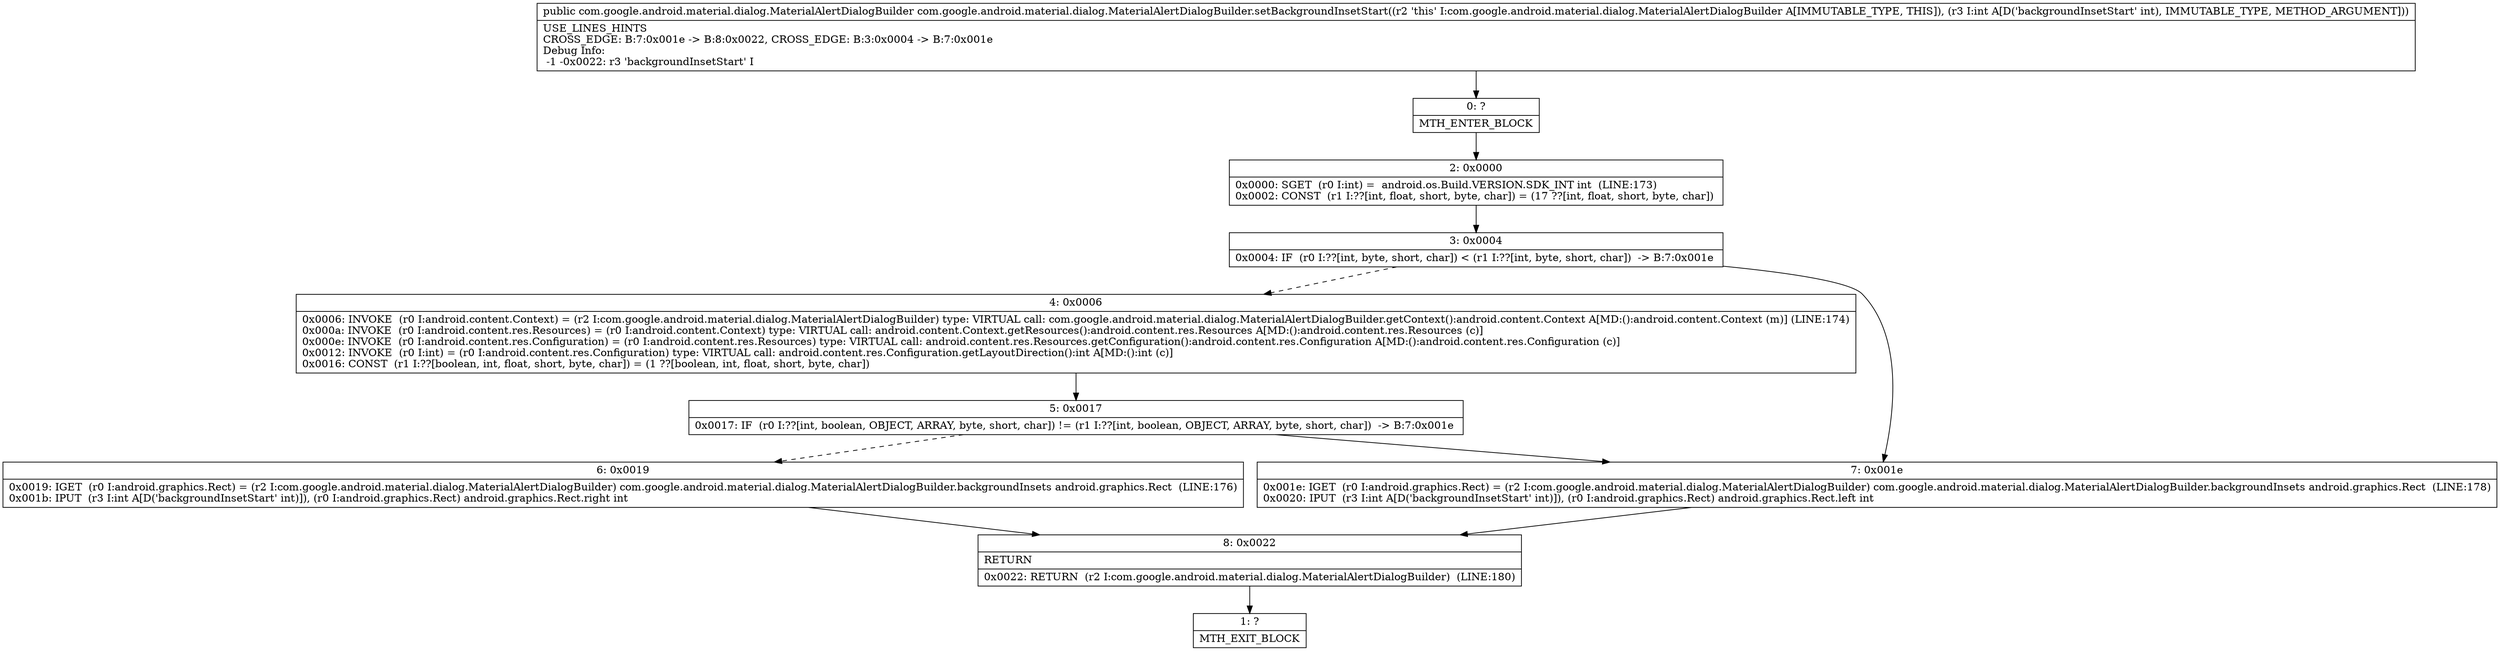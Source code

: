 digraph "CFG forcom.google.android.material.dialog.MaterialAlertDialogBuilder.setBackgroundInsetStart(I)Lcom\/google\/android\/material\/dialog\/MaterialAlertDialogBuilder;" {
Node_0 [shape=record,label="{0\:\ ?|MTH_ENTER_BLOCK\l}"];
Node_2 [shape=record,label="{2\:\ 0x0000|0x0000: SGET  (r0 I:int) =  android.os.Build.VERSION.SDK_INT int  (LINE:173)\l0x0002: CONST  (r1 I:??[int, float, short, byte, char]) = (17 ??[int, float, short, byte, char]) \l}"];
Node_3 [shape=record,label="{3\:\ 0x0004|0x0004: IF  (r0 I:??[int, byte, short, char]) \< (r1 I:??[int, byte, short, char])  \-\> B:7:0x001e \l}"];
Node_4 [shape=record,label="{4\:\ 0x0006|0x0006: INVOKE  (r0 I:android.content.Context) = (r2 I:com.google.android.material.dialog.MaterialAlertDialogBuilder) type: VIRTUAL call: com.google.android.material.dialog.MaterialAlertDialogBuilder.getContext():android.content.Context A[MD:():android.content.Context (m)] (LINE:174)\l0x000a: INVOKE  (r0 I:android.content.res.Resources) = (r0 I:android.content.Context) type: VIRTUAL call: android.content.Context.getResources():android.content.res.Resources A[MD:():android.content.res.Resources (c)]\l0x000e: INVOKE  (r0 I:android.content.res.Configuration) = (r0 I:android.content.res.Resources) type: VIRTUAL call: android.content.res.Resources.getConfiguration():android.content.res.Configuration A[MD:():android.content.res.Configuration (c)]\l0x0012: INVOKE  (r0 I:int) = (r0 I:android.content.res.Configuration) type: VIRTUAL call: android.content.res.Configuration.getLayoutDirection():int A[MD:():int (c)]\l0x0016: CONST  (r1 I:??[boolean, int, float, short, byte, char]) = (1 ??[boolean, int, float, short, byte, char]) \l}"];
Node_5 [shape=record,label="{5\:\ 0x0017|0x0017: IF  (r0 I:??[int, boolean, OBJECT, ARRAY, byte, short, char]) != (r1 I:??[int, boolean, OBJECT, ARRAY, byte, short, char])  \-\> B:7:0x001e \l}"];
Node_6 [shape=record,label="{6\:\ 0x0019|0x0019: IGET  (r0 I:android.graphics.Rect) = (r2 I:com.google.android.material.dialog.MaterialAlertDialogBuilder) com.google.android.material.dialog.MaterialAlertDialogBuilder.backgroundInsets android.graphics.Rect  (LINE:176)\l0x001b: IPUT  (r3 I:int A[D('backgroundInsetStart' int)]), (r0 I:android.graphics.Rect) android.graphics.Rect.right int \l}"];
Node_8 [shape=record,label="{8\:\ 0x0022|RETURN\l|0x0022: RETURN  (r2 I:com.google.android.material.dialog.MaterialAlertDialogBuilder)  (LINE:180)\l}"];
Node_1 [shape=record,label="{1\:\ ?|MTH_EXIT_BLOCK\l}"];
Node_7 [shape=record,label="{7\:\ 0x001e|0x001e: IGET  (r0 I:android.graphics.Rect) = (r2 I:com.google.android.material.dialog.MaterialAlertDialogBuilder) com.google.android.material.dialog.MaterialAlertDialogBuilder.backgroundInsets android.graphics.Rect  (LINE:178)\l0x0020: IPUT  (r3 I:int A[D('backgroundInsetStart' int)]), (r0 I:android.graphics.Rect) android.graphics.Rect.left int \l}"];
MethodNode[shape=record,label="{public com.google.android.material.dialog.MaterialAlertDialogBuilder com.google.android.material.dialog.MaterialAlertDialogBuilder.setBackgroundInsetStart((r2 'this' I:com.google.android.material.dialog.MaterialAlertDialogBuilder A[IMMUTABLE_TYPE, THIS]), (r3 I:int A[D('backgroundInsetStart' int), IMMUTABLE_TYPE, METHOD_ARGUMENT]))  | USE_LINES_HINTS\lCROSS_EDGE: B:7:0x001e \-\> B:8:0x0022, CROSS_EDGE: B:3:0x0004 \-\> B:7:0x001e\lDebug Info:\l  \-1 \-0x0022: r3 'backgroundInsetStart' I\l}"];
MethodNode -> Node_0;Node_0 -> Node_2;
Node_2 -> Node_3;
Node_3 -> Node_4[style=dashed];
Node_3 -> Node_7;
Node_4 -> Node_5;
Node_5 -> Node_6[style=dashed];
Node_5 -> Node_7;
Node_6 -> Node_8;
Node_8 -> Node_1;
Node_7 -> Node_8;
}

